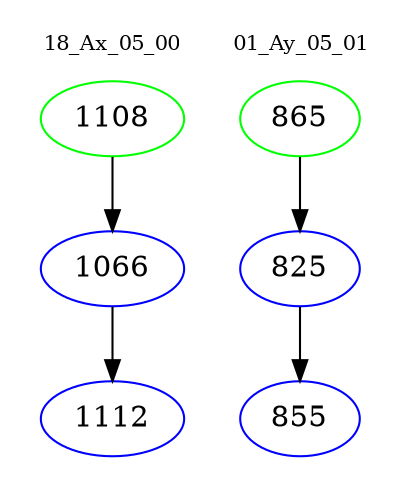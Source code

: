 digraph{
subgraph cluster_0 {
color = white
label = "18_Ax_05_00";
fontsize=10;
T0_1108 [label="1108", color="green"]
T0_1108 -> T0_1066 [color="black"]
T0_1066 [label="1066", color="blue"]
T0_1066 -> T0_1112 [color="black"]
T0_1112 [label="1112", color="blue"]
}
subgraph cluster_1 {
color = white
label = "01_Ay_05_01";
fontsize=10;
T1_865 [label="865", color="green"]
T1_865 -> T1_825 [color="black"]
T1_825 [label="825", color="blue"]
T1_825 -> T1_855 [color="black"]
T1_855 [label="855", color="blue"]
}
}
